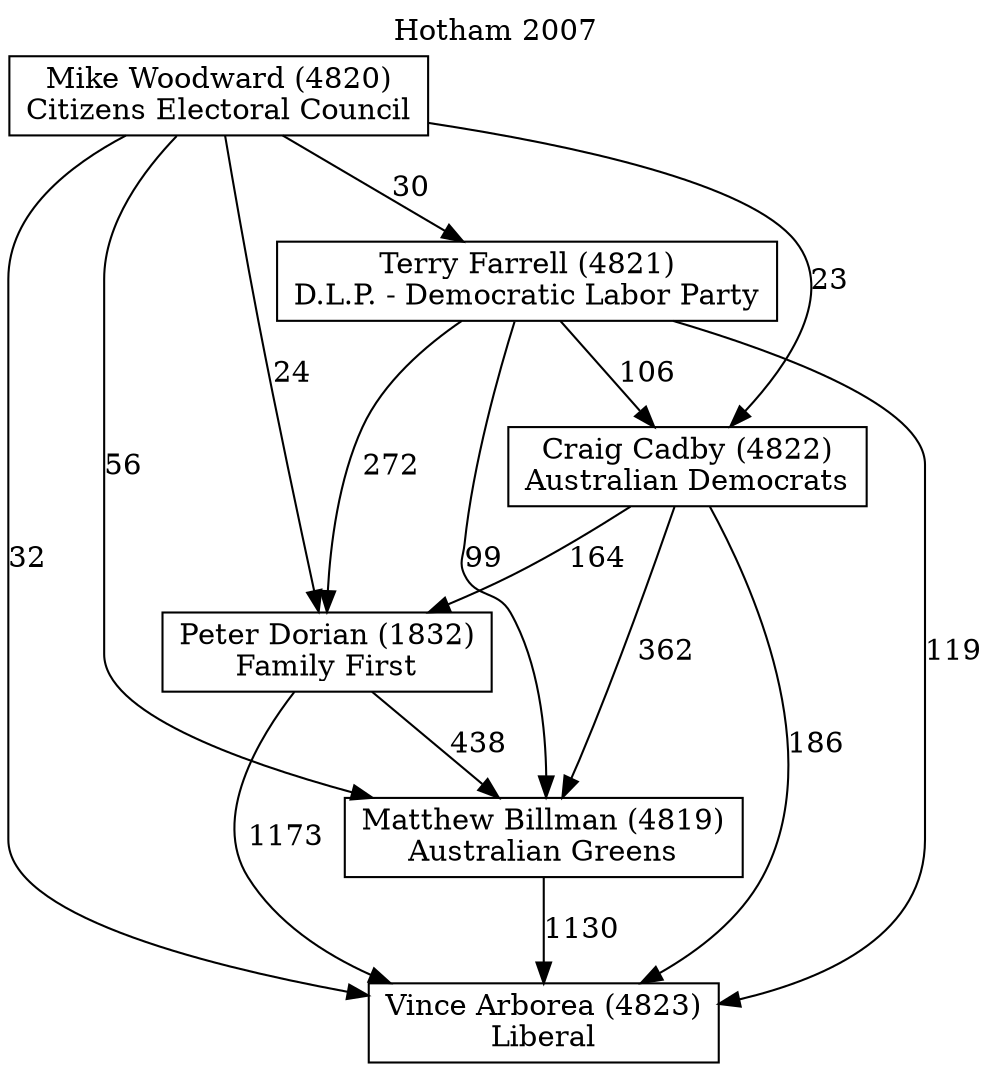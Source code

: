 // House preference flow
digraph "Vince Arborea (4823)_Hotham_2007" {
	graph [label="Hotham 2007" labelloc=t mclimit=2]
	node [shape=box]
	"Vince Arborea (4823)" [label="Vince Arborea (4823)
Liberal"]
	"Matthew Billman (4819)" [label="Matthew Billman (4819)
Australian Greens"]
	"Peter Dorian (1832)" [label="Peter Dorian (1832)
Family First"]
	"Craig Cadby (4822)" [label="Craig Cadby (4822)
Australian Democrats"]
	"Terry Farrell (4821)" [label="Terry Farrell (4821)
D.L.P. - Democratic Labor Party"]
	"Mike Woodward (4820)" [label="Mike Woodward (4820)
Citizens Electoral Council"]
	"Matthew Billman (4819)" -> "Vince Arborea (4823)" [label=1130]
	"Peter Dorian (1832)" -> "Matthew Billman (4819)" [label=438]
	"Craig Cadby (4822)" -> "Peter Dorian (1832)" [label=164]
	"Terry Farrell (4821)" -> "Craig Cadby (4822)" [label=106]
	"Mike Woodward (4820)" -> "Terry Farrell (4821)" [label=30]
	"Peter Dorian (1832)" -> "Vince Arborea (4823)" [label=1173]
	"Craig Cadby (4822)" -> "Vince Arborea (4823)" [label=186]
	"Terry Farrell (4821)" -> "Vince Arborea (4823)" [label=119]
	"Mike Woodward (4820)" -> "Vince Arborea (4823)" [label=32]
	"Mike Woodward (4820)" -> "Craig Cadby (4822)" [label=23]
	"Terry Farrell (4821)" -> "Peter Dorian (1832)" [label=272]
	"Mike Woodward (4820)" -> "Peter Dorian (1832)" [label=24]
	"Craig Cadby (4822)" -> "Matthew Billman (4819)" [label=362]
	"Terry Farrell (4821)" -> "Matthew Billman (4819)" [label=99]
	"Mike Woodward (4820)" -> "Matthew Billman (4819)" [label=56]
}
